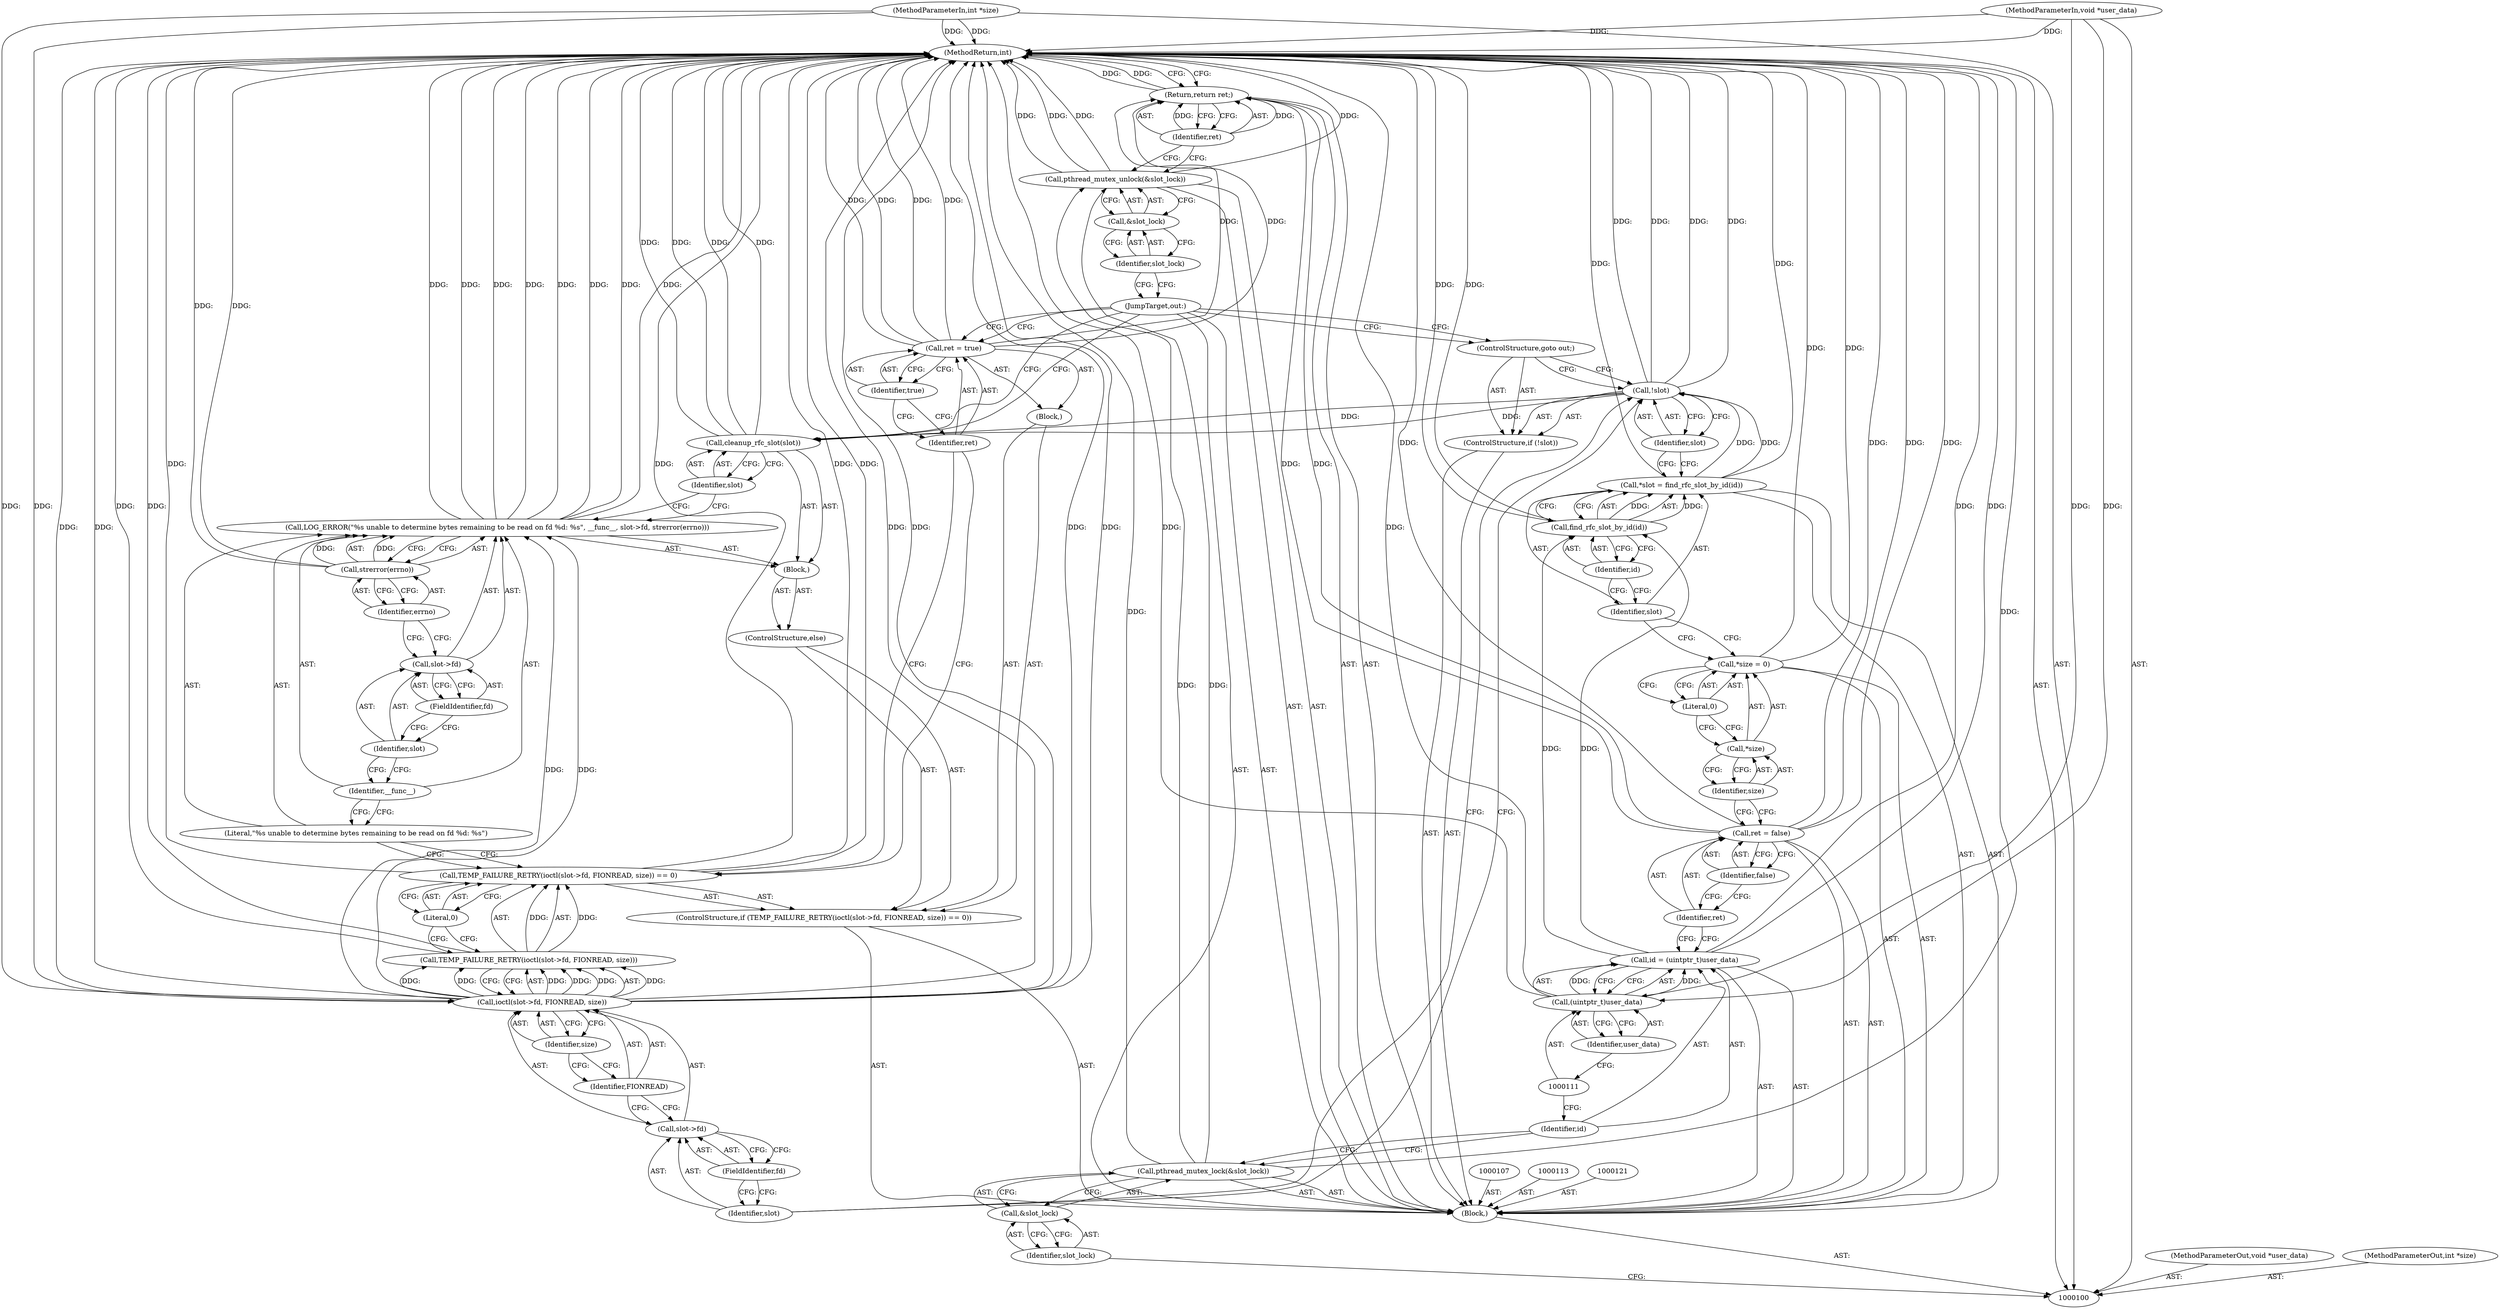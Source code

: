 digraph "0_Android_472271b153c5dc53c28beac55480a8d8434b2d5c_33" {
"1000162" [label="(MethodReturn,int)"];
"1000101" [label="(MethodParameterIn,void *user_data)"];
"1000241" [label="(MethodParameterOut,void *user_data)"];
"1000102" [label="(MethodParameterIn,int *size)"];
"1000242" [label="(MethodParameterOut,int *size)"];
"1000103" [label="(Block,)"];
"1000129" [label="(ControlStructure,goto out;)"];
"1000130" [label="(ControlStructure,if (TEMP_FAILURE_RETRY(ioctl(slot->fd, FIONREAD, size)) == 0))"];
"1000133" [label="(Call,ioctl(slot->fd, FIONREAD, size))"];
"1000134" [label="(Call,slot->fd)"];
"1000135" [label="(Identifier,slot)"];
"1000136" [label="(FieldIdentifier,fd)"];
"1000137" [label="(Identifier,FIONREAD)"];
"1000138" [label="(Identifier,size)"];
"1000131" [label="(Call,TEMP_FAILURE_RETRY(ioctl(slot->fd, FIONREAD, size)) == 0)"];
"1000132" [label="(Call,TEMP_FAILURE_RETRY(ioctl(slot->fd, FIONREAD, size)))"];
"1000139" [label="(Literal,0)"];
"1000140" [label="(Block,)"];
"1000143" [label="(Identifier,true)"];
"1000141" [label="(Call,ret = true)"];
"1000142" [label="(Identifier,ret)"];
"1000145" [label="(Block,)"];
"1000144" [label="(ControlStructure,else)"];
"1000152" [label="(Call,strerror(errno))"];
"1000153" [label="(Identifier,errno)"];
"1000147" [label="(Literal,\"%s unable to determine bytes remaining to be read on fd %d: %s\")"];
"1000146" [label="(Call,LOG_ERROR(\"%s unable to determine bytes remaining to be read on fd %d: %s\", __func__, slot->fd, strerror(errno)))"];
"1000148" [label="(Identifier,__func__)"];
"1000149" [label="(Call,slot->fd)"];
"1000150" [label="(Identifier,slot)"];
"1000151" [label="(FieldIdentifier,fd)"];
"1000155" [label="(Identifier,slot)"];
"1000154" [label="(Call,cleanup_rfc_slot(slot))"];
"1000156" [label="(JumpTarget,out:)"];
"1000104" [label="(Call,pthread_mutex_lock(&slot_lock))"];
"1000105" [label="(Call,&slot_lock)"];
"1000106" [label="(Identifier,slot_lock)"];
"1000157" [label="(Call,pthread_mutex_unlock(&slot_lock))"];
"1000158" [label="(Call,&slot_lock)"];
"1000159" [label="(Identifier,slot_lock)"];
"1000160" [label="(Return,return ret;)"];
"1000161" [label="(Identifier,ret)"];
"1000108" [label="(Call,id = (uintptr_t)user_data)"];
"1000109" [label="(Identifier,id)"];
"1000110" [label="(Call,(uintptr_t)user_data)"];
"1000112" [label="(Identifier,user_data)"];
"1000116" [label="(Identifier,false)"];
"1000114" [label="(Call,ret = false)"];
"1000115" [label="(Identifier,ret)"];
"1000117" [label="(Call,*size = 0)"];
"1000118" [label="(Call,*size)"];
"1000119" [label="(Identifier,size)"];
"1000120" [label="(Literal,0)"];
"1000122" [label="(Call,*slot = find_rfc_slot_by_id(id))"];
"1000123" [label="(Identifier,slot)"];
"1000124" [label="(Call,find_rfc_slot_by_id(id))"];
"1000125" [label="(Identifier,id)"];
"1000126" [label="(ControlStructure,if (!slot))"];
"1000127" [label="(Call,!slot)"];
"1000128" [label="(Identifier,slot)"];
"1000162" -> "1000100"  [label="AST: "];
"1000162" -> "1000160"  [label="CFG: "];
"1000141" -> "1000162"  [label="DDG: "];
"1000141" -> "1000162"  [label="DDG: "];
"1000124" -> "1000162"  [label="DDG: "];
"1000157" -> "1000162"  [label="DDG: "];
"1000157" -> "1000162"  [label="DDG: "];
"1000104" -> "1000162"  [label="DDG: "];
"1000146" -> "1000162"  [label="DDG: "];
"1000146" -> "1000162"  [label="DDG: "];
"1000146" -> "1000162"  [label="DDG: "];
"1000146" -> "1000162"  [label="DDG: "];
"1000114" -> "1000162"  [label="DDG: "];
"1000114" -> "1000162"  [label="DDG: "];
"1000117" -> "1000162"  [label="DDG: "];
"1000154" -> "1000162"  [label="DDG: "];
"1000154" -> "1000162"  [label="DDG: "];
"1000133" -> "1000162"  [label="DDG: "];
"1000133" -> "1000162"  [label="DDG: "];
"1000133" -> "1000162"  [label="DDG: "];
"1000131" -> "1000162"  [label="DDG: "];
"1000131" -> "1000162"  [label="DDG: "];
"1000127" -> "1000162"  [label="DDG: "];
"1000127" -> "1000162"  [label="DDG: "];
"1000152" -> "1000162"  [label="DDG: "];
"1000132" -> "1000162"  [label="DDG: "];
"1000102" -> "1000162"  [label="DDG: "];
"1000110" -> "1000162"  [label="DDG: "];
"1000101" -> "1000162"  [label="DDG: "];
"1000108" -> "1000162"  [label="DDG: "];
"1000122" -> "1000162"  [label="DDG: "];
"1000160" -> "1000162"  [label="DDG: "];
"1000101" -> "1000100"  [label="AST: "];
"1000101" -> "1000162"  [label="DDG: "];
"1000101" -> "1000110"  [label="DDG: "];
"1000241" -> "1000100"  [label="AST: "];
"1000102" -> "1000100"  [label="AST: "];
"1000102" -> "1000162"  [label="DDG: "];
"1000102" -> "1000133"  [label="DDG: "];
"1000242" -> "1000100"  [label="AST: "];
"1000103" -> "1000100"  [label="AST: "];
"1000104" -> "1000103"  [label="AST: "];
"1000107" -> "1000103"  [label="AST: "];
"1000108" -> "1000103"  [label="AST: "];
"1000113" -> "1000103"  [label="AST: "];
"1000114" -> "1000103"  [label="AST: "];
"1000117" -> "1000103"  [label="AST: "];
"1000121" -> "1000103"  [label="AST: "];
"1000122" -> "1000103"  [label="AST: "];
"1000126" -> "1000103"  [label="AST: "];
"1000130" -> "1000103"  [label="AST: "];
"1000156" -> "1000103"  [label="AST: "];
"1000157" -> "1000103"  [label="AST: "];
"1000160" -> "1000103"  [label="AST: "];
"1000129" -> "1000126"  [label="AST: "];
"1000129" -> "1000127"  [label="CFG: "];
"1000156" -> "1000129"  [label="CFG: "];
"1000130" -> "1000103"  [label="AST: "];
"1000131" -> "1000130"  [label="AST: "];
"1000140" -> "1000130"  [label="AST: "];
"1000144" -> "1000130"  [label="AST: "];
"1000133" -> "1000132"  [label="AST: "];
"1000133" -> "1000138"  [label="CFG: "];
"1000134" -> "1000133"  [label="AST: "];
"1000137" -> "1000133"  [label="AST: "];
"1000138" -> "1000133"  [label="AST: "];
"1000132" -> "1000133"  [label="CFG: "];
"1000133" -> "1000162"  [label="DDG: "];
"1000133" -> "1000162"  [label="DDG: "];
"1000133" -> "1000162"  [label="DDG: "];
"1000133" -> "1000132"  [label="DDG: "];
"1000133" -> "1000132"  [label="DDG: "];
"1000133" -> "1000132"  [label="DDG: "];
"1000102" -> "1000133"  [label="DDG: "];
"1000133" -> "1000146"  [label="DDG: "];
"1000134" -> "1000133"  [label="AST: "];
"1000134" -> "1000136"  [label="CFG: "];
"1000135" -> "1000134"  [label="AST: "];
"1000136" -> "1000134"  [label="AST: "];
"1000137" -> "1000134"  [label="CFG: "];
"1000135" -> "1000134"  [label="AST: "];
"1000135" -> "1000127"  [label="CFG: "];
"1000136" -> "1000135"  [label="CFG: "];
"1000136" -> "1000134"  [label="AST: "];
"1000136" -> "1000135"  [label="CFG: "];
"1000134" -> "1000136"  [label="CFG: "];
"1000137" -> "1000133"  [label="AST: "];
"1000137" -> "1000134"  [label="CFG: "];
"1000138" -> "1000137"  [label="CFG: "];
"1000138" -> "1000133"  [label="AST: "];
"1000138" -> "1000137"  [label="CFG: "];
"1000133" -> "1000138"  [label="CFG: "];
"1000131" -> "1000130"  [label="AST: "];
"1000131" -> "1000139"  [label="CFG: "];
"1000132" -> "1000131"  [label="AST: "];
"1000139" -> "1000131"  [label="AST: "];
"1000142" -> "1000131"  [label="CFG: "];
"1000147" -> "1000131"  [label="CFG: "];
"1000131" -> "1000162"  [label="DDG: "];
"1000131" -> "1000162"  [label="DDG: "];
"1000132" -> "1000131"  [label="DDG: "];
"1000132" -> "1000131"  [label="AST: "];
"1000132" -> "1000133"  [label="CFG: "];
"1000133" -> "1000132"  [label="AST: "];
"1000139" -> "1000132"  [label="CFG: "];
"1000132" -> "1000162"  [label="DDG: "];
"1000132" -> "1000131"  [label="DDG: "];
"1000133" -> "1000132"  [label="DDG: "];
"1000133" -> "1000132"  [label="DDG: "];
"1000133" -> "1000132"  [label="DDG: "];
"1000139" -> "1000131"  [label="AST: "];
"1000139" -> "1000132"  [label="CFG: "];
"1000131" -> "1000139"  [label="CFG: "];
"1000140" -> "1000130"  [label="AST: "];
"1000141" -> "1000140"  [label="AST: "];
"1000143" -> "1000141"  [label="AST: "];
"1000143" -> "1000142"  [label="CFG: "];
"1000141" -> "1000143"  [label="CFG: "];
"1000141" -> "1000140"  [label="AST: "];
"1000141" -> "1000143"  [label="CFG: "];
"1000142" -> "1000141"  [label="AST: "];
"1000143" -> "1000141"  [label="AST: "];
"1000156" -> "1000141"  [label="CFG: "];
"1000141" -> "1000162"  [label="DDG: "];
"1000141" -> "1000162"  [label="DDG: "];
"1000141" -> "1000160"  [label="DDG: "];
"1000142" -> "1000141"  [label="AST: "];
"1000142" -> "1000131"  [label="CFG: "];
"1000143" -> "1000142"  [label="CFG: "];
"1000145" -> "1000144"  [label="AST: "];
"1000146" -> "1000145"  [label="AST: "];
"1000154" -> "1000145"  [label="AST: "];
"1000144" -> "1000130"  [label="AST: "];
"1000145" -> "1000144"  [label="AST: "];
"1000152" -> "1000146"  [label="AST: "];
"1000152" -> "1000153"  [label="CFG: "];
"1000153" -> "1000152"  [label="AST: "];
"1000146" -> "1000152"  [label="CFG: "];
"1000152" -> "1000162"  [label="DDG: "];
"1000152" -> "1000146"  [label="DDG: "];
"1000153" -> "1000152"  [label="AST: "];
"1000153" -> "1000149"  [label="CFG: "];
"1000152" -> "1000153"  [label="CFG: "];
"1000147" -> "1000146"  [label="AST: "];
"1000147" -> "1000131"  [label="CFG: "];
"1000148" -> "1000147"  [label="CFG: "];
"1000146" -> "1000145"  [label="AST: "];
"1000146" -> "1000152"  [label="CFG: "];
"1000147" -> "1000146"  [label="AST: "];
"1000148" -> "1000146"  [label="AST: "];
"1000149" -> "1000146"  [label="AST: "];
"1000152" -> "1000146"  [label="AST: "];
"1000155" -> "1000146"  [label="CFG: "];
"1000146" -> "1000162"  [label="DDG: "];
"1000146" -> "1000162"  [label="DDG: "];
"1000146" -> "1000162"  [label="DDG: "];
"1000146" -> "1000162"  [label="DDG: "];
"1000133" -> "1000146"  [label="DDG: "];
"1000152" -> "1000146"  [label="DDG: "];
"1000148" -> "1000146"  [label="AST: "];
"1000148" -> "1000147"  [label="CFG: "];
"1000150" -> "1000148"  [label="CFG: "];
"1000149" -> "1000146"  [label="AST: "];
"1000149" -> "1000151"  [label="CFG: "];
"1000150" -> "1000149"  [label="AST: "];
"1000151" -> "1000149"  [label="AST: "];
"1000153" -> "1000149"  [label="CFG: "];
"1000150" -> "1000149"  [label="AST: "];
"1000150" -> "1000148"  [label="CFG: "];
"1000151" -> "1000150"  [label="CFG: "];
"1000151" -> "1000149"  [label="AST: "];
"1000151" -> "1000150"  [label="CFG: "];
"1000149" -> "1000151"  [label="CFG: "];
"1000155" -> "1000154"  [label="AST: "];
"1000155" -> "1000146"  [label="CFG: "];
"1000154" -> "1000155"  [label="CFG: "];
"1000154" -> "1000145"  [label="AST: "];
"1000154" -> "1000155"  [label="CFG: "];
"1000155" -> "1000154"  [label="AST: "];
"1000156" -> "1000154"  [label="CFG: "];
"1000154" -> "1000162"  [label="DDG: "];
"1000154" -> "1000162"  [label="DDG: "];
"1000127" -> "1000154"  [label="DDG: "];
"1000156" -> "1000103"  [label="AST: "];
"1000156" -> "1000141"  [label="CFG: "];
"1000156" -> "1000154"  [label="CFG: "];
"1000156" -> "1000129"  [label="CFG: "];
"1000159" -> "1000156"  [label="CFG: "];
"1000104" -> "1000103"  [label="AST: "];
"1000104" -> "1000105"  [label="CFG: "];
"1000105" -> "1000104"  [label="AST: "];
"1000109" -> "1000104"  [label="CFG: "];
"1000104" -> "1000162"  [label="DDG: "];
"1000104" -> "1000157"  [label="DDG: "];
"1000105" -> "1000104"  [label="AST: "];
"1000105" -> "1000106"  [label="CFG: "];
"1000106" -> "1000105"  [label="AST: "];
"1000104" -> "1000105"  [label="CFG: "];
"1000106" -> "1000105"  [label="AST: "];
"1000106" -> "1000100"  [label="CFG: "];
"1000105" -> "1000106"  [label="CFG: "];
"1000157" -> "1000103"  [label="AST: "];
"1000157" -> "1000158"  [label="CFG: "];
"1000158" -> "1000157"  [label="AST: "];
"1000161" -> "1000157"  [label="CFG: "];
"1000157" -> "1000162"  [label="DDG: "];
"1000157" -> "1000162"  [label="DDG: "];
"1000104" -> "1000157"  [label="DDG: "];
"1000158" -> "1000157"  [label="AST: "];
"1000158" -> "1000159"  [label="CFG: "];
"1000159" -> "1000158"  [label="AST: "];
"1000157" -> "1000158"  [label="CFG: "];
"1000159" -> "1000158"  [label="AST: "];
"1000159" -> "1000156"  [label="CFG: "];
"1000158" -> "1000159"  [label="CFG: "];
"1000160" -> "1000103"  [label="AST: "];
"1000160" -> "1000161"  [label="CFG: "];
"1000161" -> "1000160"  [label="AST: "];
"1000162" -> "1000160"  [label="CFG: "];
"1000160" -> "1000162"  [label="DDG: "];
"1000161" -> "1000160"  [label="DDG: "];
"1000141" -> "1000160"  [label="DDG: "];
"1000114" -> "1000160"  [label="DDG: "];
"1000161" -> "1000160"  [label="AST: "];
"1000161" -> "1000157"  [label="CFG: "];
"1000160" -> "1000161"  [label="CFG: "];
"1000161" -> "1000160"  [label="DDG: "];
"1000108" -> "1000103"  [label="AST: "];
"1000108" -> "1000110"  [label="CFG: "];
"1000109" -> "1000108"  [label="AST: "];
"1000110" -> "1000108"  [label="AST: "];
"1000115" -> "1000108"  [label="CFG: "];
"1000108" -> "1000162"  [label="DDG: "];
"1000110" -> "1000108"  [label="DDG: "];
"1000108" -> "1000124"  [label="DDG: "];
"1000109" -> "1000108"  [label="AST: "];
"1000109" -> "1000104"  [label="CFG: "];
"1000111" -> "1000109"  [label="CFG: "];
"1000110" -> "1000108"  [label="AST: "];
"1000110" -> "1000112"  [label="CFG: "];
"1000111" -> "1000110"  [label="AST: "];
"1000112" -> "1000110"  [label="AST: "];
"1000108" -> "1000110"  [label="CFG: "];
"1000110" -> "1000162"  [label="DDG: "];
"1000110" -> "1000108"  [label="DDG: "];
"1000101" -> "1000110"  [label="DDG: "];
"1000112" -> "1000110"  [label="AST: "];
"1000112" -> "1000111"  [label="CFG: "];
"1000110" -> "1000112"  [label="CFG: "];
"1000116" -> "1000114"  [label="AST: "];
"1000116" -> "1000115"  [label="CFG: "];
"1000114" -> "1000116"  [label="CFG: "];
"1000114" -> "1000103"  [label="AST: "];
"1000114" -> "1000116"  [label="CFG: "];
"1000115" -> "1000114"  [label="AST: "];
"1000116" -> "1000114"  [label="AST: "];
"1000119" -> "1000114"  [label="CFG: "];
"1000114" -> "1000162"  [label="DDG: "];
"1000114" -> "1000162"  [label="DDG: "];
"1000114" -> "1000160"  [label="DDG: "];
"1000115" -> "1000114"  [label="AST: "];
"1000115" -> "1000108"  [label="CFG: "];
"1000116" -> "1000115"  [label="CFG: "];
"1000117" -> "1000103"  [label="AST: "];
"1000117" -> "1000120"  [label="CFG: "];
"1000118" -> "1000117"  [label="AST: "];
"1000120" -> "1000117"  [label="AST: "];
"1000123" -> "1000117"  [label="CFG: "];
"1000117" -> "1000162"  [label="DDG: "];
"1000118" -> "1000117"  [label="AST: "];
"1000118" -> "1000119"  [label="CFG: "];
"1000119" -> "1000118"  [label="AST: "];
"1000120" -> "1000118"  [label="CFG: "];
"1000119" -> "1000118"  [label="AST: "];
"1000119" -> "1000114"  [label="CFG: "];
"1000118" -> "1000119"  [label="CFG: "];
"1000120" -> "1000117"  [label="AST: "];
"1000120" -> "1000118"  [label="CFG: "];
"1000117" -> "1000120"  [label="CFG: "];
"1000122" -> "1000103"  [label="AST: "];
"1000122" -> "1000124"  [label="CFG: "];
"1000123" -> "1000122"  [label="AST: "];
"1000124" -> "1000122"  [label="AST: "];
"1000128" -> "1000122"  [label="CFG: "];
"1000122" -> "1000162"  [label="DDG: "];
"1000124" -> "1000122"  [label="DDG: "];
"1000122" -> "1000127"  [label="DDG: "];
"1000123" -> "1000122"  [label="AST: "];
"1000123" -> "1000117"  [label="CFG: "];
"1000125" -> "1000123"  [label="CFG: "];
"1000124" -> "1000122"  [label="AST: "];
"1000124" -> "1000125"  [label="CFG: "];
"1000125" -> "1000124"  [label="AST: "];
"1000122" -> "1000124"  [label="CFG: "];
"1000124" -> "1000162"  [label="DDG: "];
"1000124" -> "1000122"  [label="DDG: "];
"1000108" -> "1000124"  [label="DDG: "];
"1000125" -> "1000124"  [label="AST: "];
"1000125" -> "1000123"  [label="CFG: "];
"1000124" -> "1000125"  [label="CFG: "];
"1000126" -> "1000103"  [label="AST: "];
"1000127" -> "1000126"  [label="AST: "];
"1000129" -> "1000126"  [label="AST: "];
"1000127" -> "1000126"  [label="AST: "];
"1000127" -> "1000128"  [label="CFG: "];
"1000128" -> "1000127"  [label="AST: "];
"1000129" -> "1000127"  [label="CFG: "];
"1000135" -> "1000127"  [label="CFG: "];
"1000127" -> "1000162"  [label="DDG: "];
"1000127" -> "1000162"  [label="DDG: "];
"1000122" -> "1000127"  [label="DDG: "];
"1000127" -> "1000154"  [label="DDG: "];
"1000128" -> "1000127"  [label="AST: "];
"1000128" -> "1000122"  [label="CFG: "];
"1000127" -> "1000128"  [label="CFG: "];
}
